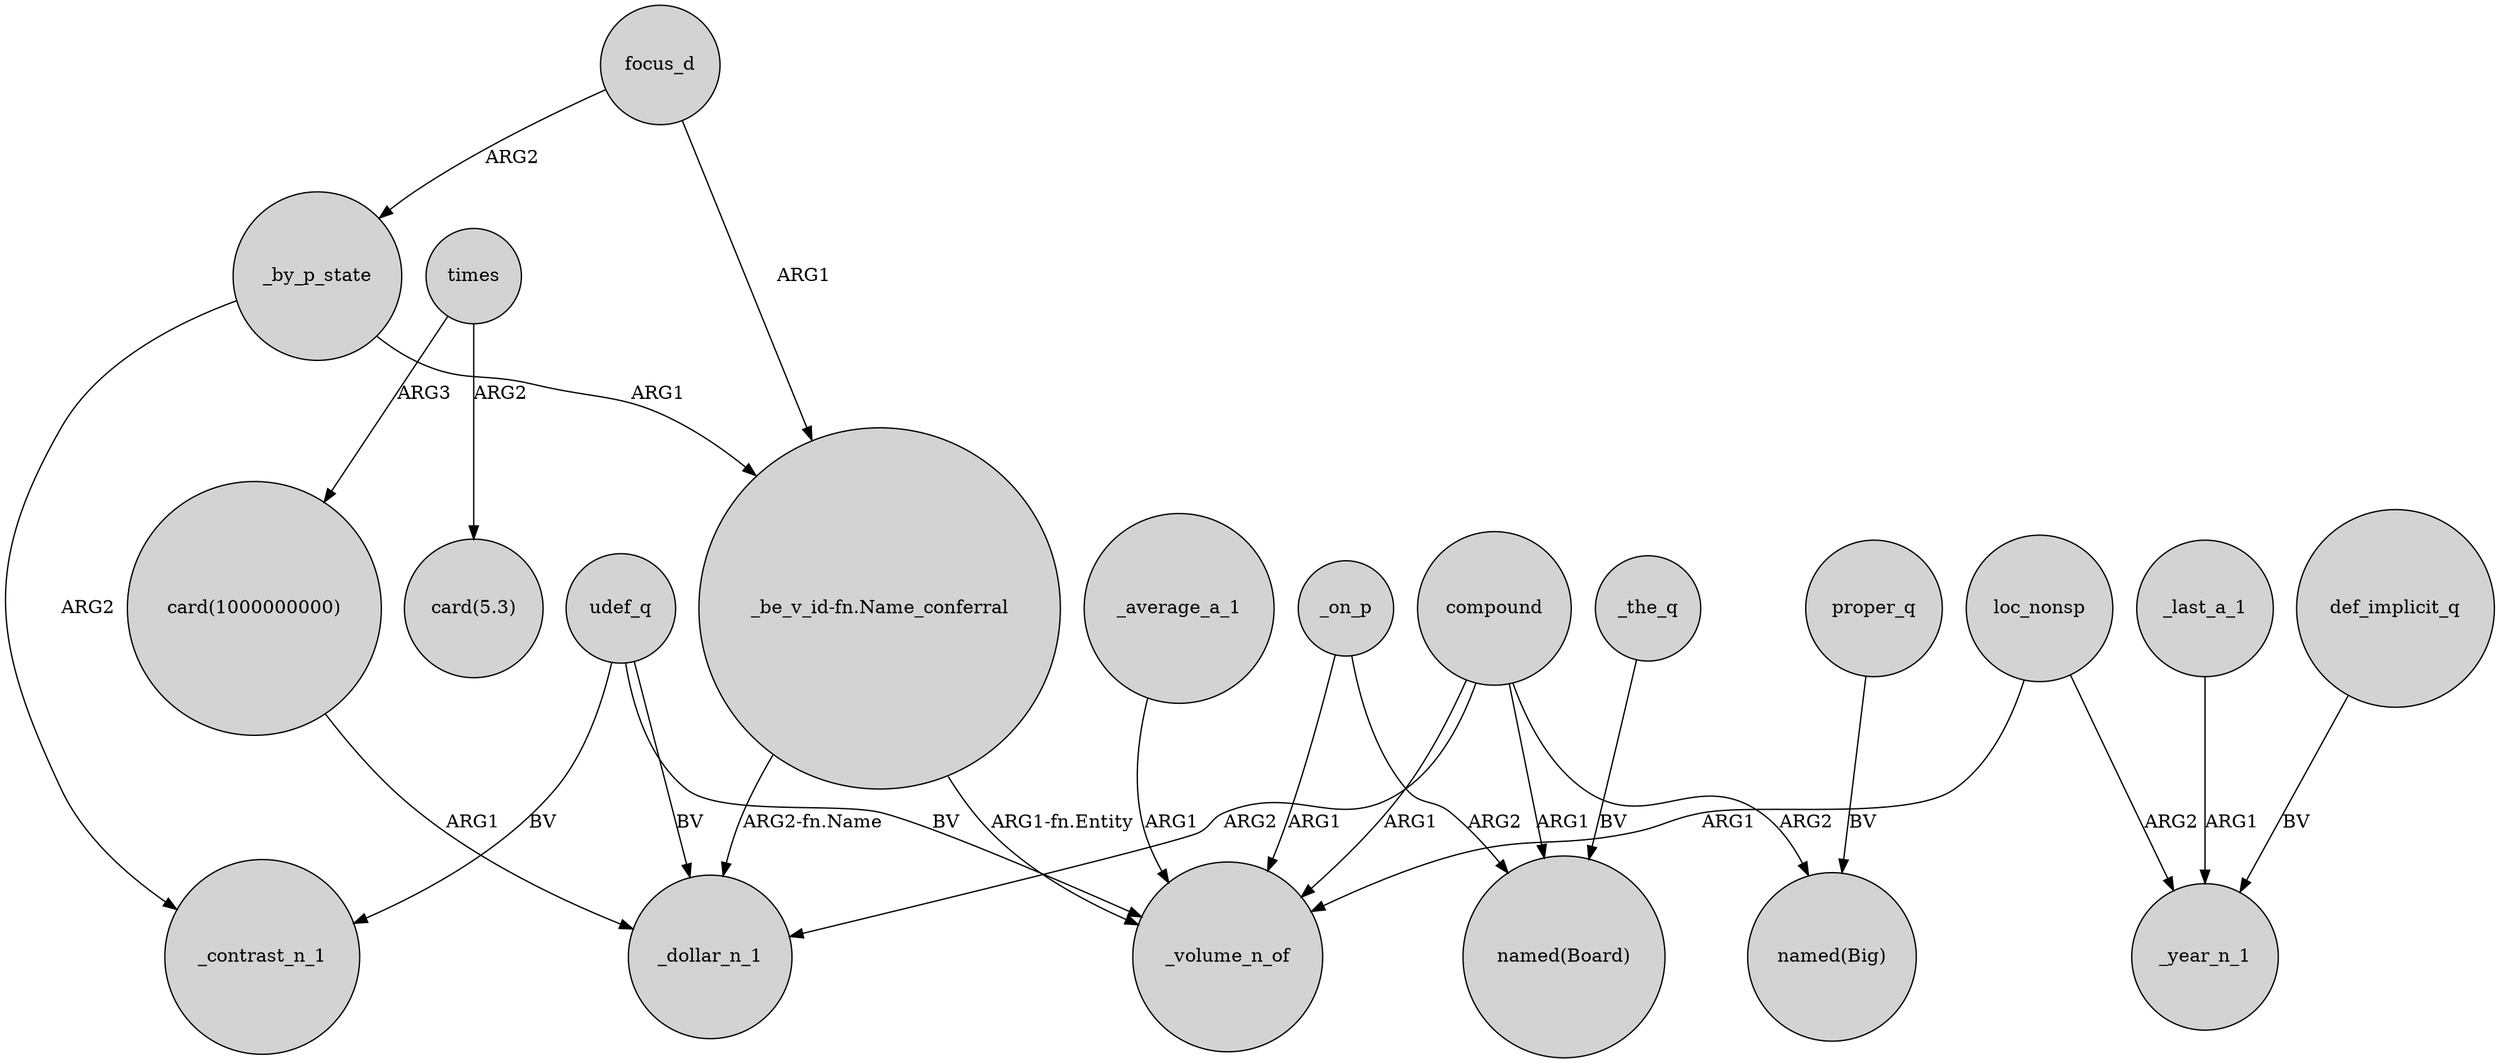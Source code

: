 digraph {
	node [shape=circle style=filled]
	"card(1000000000)" -> _dollar_n_1 [label=ARG1]
	compound -> _volume_n_of [label=ARG1]
	_the_q -> "named(Board)" [label=BV]
	times -> "card(5.3)" [label=ARG2]
	udef_q -> _contrast_n_1 [label=BV]
	def_implicit_q -> _year_n_1 [label=BV]
	_by_p_state -> _contrast_n_1 [label=ARG2]
	compound -> "named(Big)" [label=ARG2]
	compound -> _dollar_n_1 [label=ARG2]
	times -> "card(1000000000)" [label=ARG3]
	udef_q -> _volume_n_of [label=BV]
	loc_nonsp -> _year_n_1 [label=ARG2]
	_on_p -> "named(Board)" [label=ARG2]
	focus_d -> "_be_v_id-fn.Name_conferral" [label=ARG1]
	_average_a_1 -> _volume_n_of [label=ARG1]
	_last_a_1 -> _year_n_1 [label=ARG1]
	udef_q -> _dollar_n_1 [label=BV]
	_by_p_state -> "_be_v_id-fn.Name_conferral" [label=ARG1]
	focus_d -> _by_p_state [label=ARG2]
	proper_q -> "named(Big)" [label=BV]
	loc_nonsp -> _volume_n_of [label=ARG1]
	"_be_v_id-fn.Name_conferral" -> _volume_n_of [label="ARG1-fn.Entity"]
	compound -> "named(Board)" [label=ARG1]
	"_be_v_id-fn.Name_conferral" -> _dollar_n_1 [label="ARG2-fn.Name"]
	_on_p -> _volume_n_of [label=ARG1]
}
